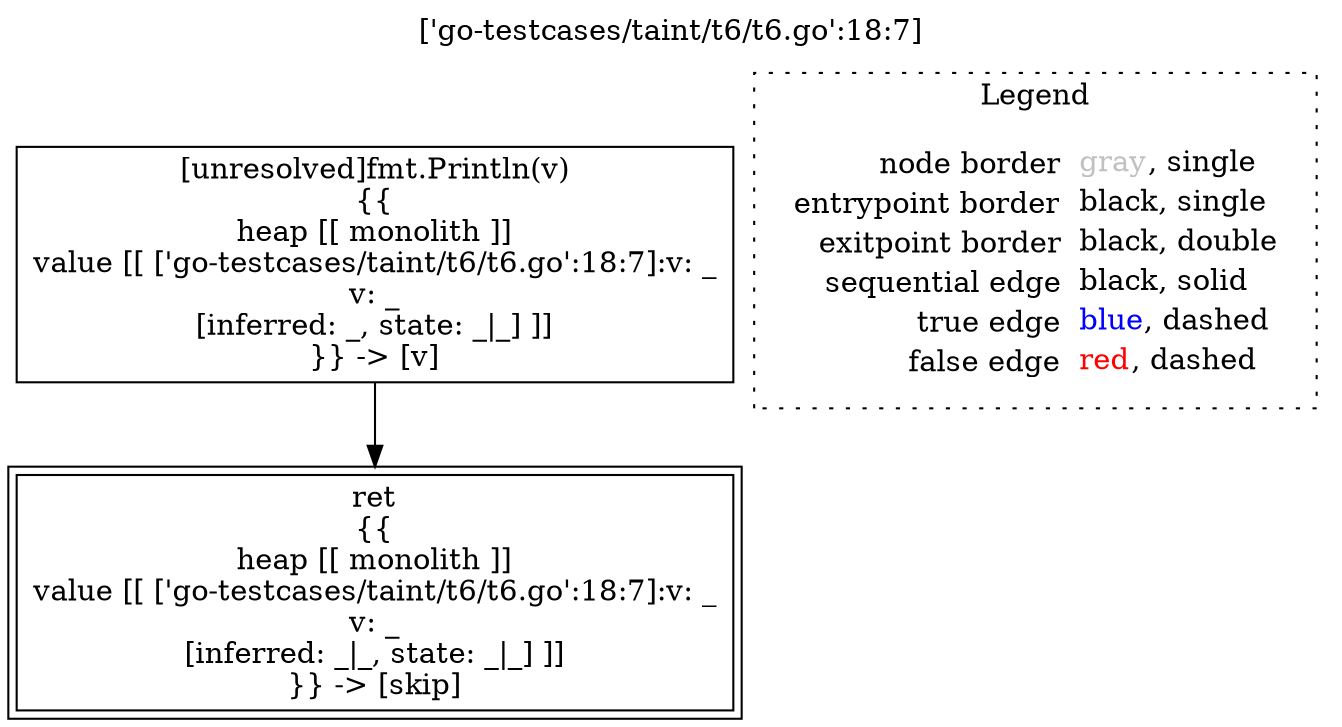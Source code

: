 digraph {
	labelloc="t";
	label="['go-testcases/taint/t6/t6.go':18:7]";
	"node0" [shape="rect",color="black",label=<[unresolved]fmt.Println(v)<BR/>{{<BR/>heap [[ monolith ]]<BR/>value [[ ['go-testcases/taint/t6/t6.go':18:7]:v: _<BR/>v: _<BR/>[inferred: _, state: _|_] ]]<BR/>}} -&gt; [v]>];
	"node1" [shape="rect",color="black",peripheries="2",label=<ret<BR/>{{<BR/>heap [[ monolith ]]<BR/>value [[ ['go-testcases/taint/t6/t6.go':18:7]:v: _<BR/>v: _<BR/>[inferred: _|_, state: _|_] ]]<BR/>}} -&gt; [skip]>];
	"node0" -> "node1" [color="black"];
subgraph cluster_legend {
	label="Legend";
	style=dotted;
	node [shape=plaintext];
	"legend" [label=<<table border="0" cellpadding="2" cellspacing="0" cellborder="0"><tr><td align="right">node border&nbsp;</td><td align="left"><font color="gray">gray</font>, single</td></tr><tr><td align="right">entrypoint border&nbsp;</td><td align="left"><font color="black">black</font>, single</td></tr><tr><td align="right">exitpoint border&nbsp;</td><td align="left"><font color="black">black</font>, double</td></tr><tr><td align="right">sequential edge&nbsp;</td><td align="left"><font color="black">black</font>, solid</td></tr><tr><td align="right">true edge&nbsp;</td><td align="left"><font color="blue">blue</font>, dashed</td></tr><tr><td align="right">false edge&nbsp;</td><td align="left"><font color="red">red</font>, dashed</td></tr></table>>];
}

}
